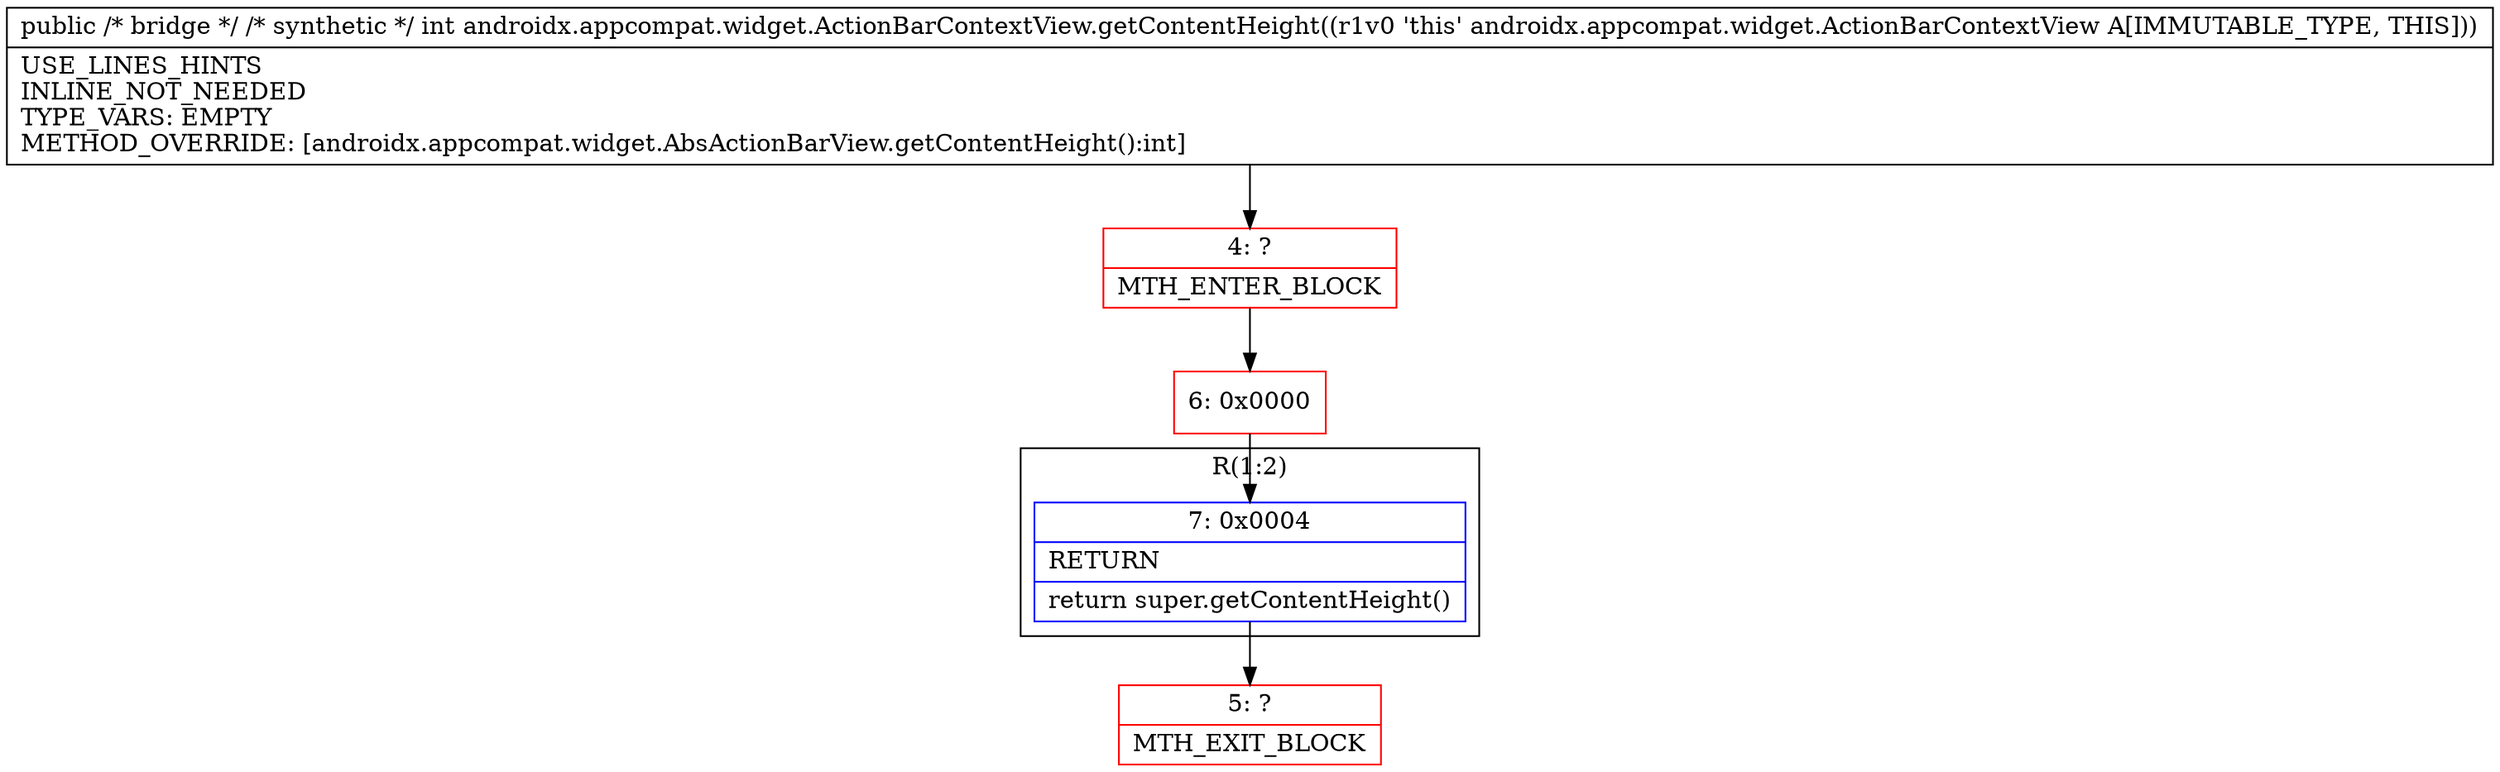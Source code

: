 digraph "CFG forandroidx.appcompat.widget.ActionBarContextView.getContentHeight()I" {
subgraph cluster_Region_1219957307 {
label = "R(1:2)";
node [shape=record,color=blue];
Node_7 [shape=record,label="{7\:\ 0x0004|RETURN\l|return super.getContentHeight()\l}"];
}
Node_4 [shape=record,color=red,label="{4\:\ ?|MTH_ENTER_BLOCK\l}"];
Node_6 [shape=record,color=red,label="{6\:\ 0x0000}"];
Node_5 [shape=record,color=red,label="{5\:\ ?|MTH_EXIT_BLOCK\l}"];
MethodNode[shape=record,label="{public \/* bridge *\/ \/* synthetic *\/ int androidx.appcompat.widget.ActionBarContextView.getContentHeight((r1v0 'this' androidx.appcompat.widget.ActionBarContextView A[IMMUTABLE_TYPE, THIS]))  | USE_LINES_HINTS\lINLINE_NOT_NEEDED\lTYPE_VARS: EMPTY\lMETHOD_OVERRIDE: [androidx.appcompat.widget.AbsActionBarView.getContentHeight():int]\l}"];
MethodNode -> Node_4;Node_7 -> Node_5;
Node_4 -> Node_6;
Node_6 -> Node_7;
}

